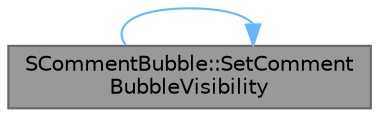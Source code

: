 digraph "SCommentBubble::SetCommentBubbleVisibility"
{
 // INTERACTIVE_SVG=YES
 // LATEX_PDF_SIZE
  bgcolor="transparent";
  edge [fontname=Helvetica,fontsize=10,labelfontname=Helvetica,labelfontsize=10];
  node [fontname=Helvetica,fontsize=10,shape=box,height=0.2,width=0.4];
  rankdir="LR";
  Node1 [id="Node000001",label="SCommentBubble::SetComment\lBubbleVisibility",height=0.2,width=0.4,color="gray40", fillcolor="grey60", style="filled", fontcolor="black",tooltip="Directly sets the bubble's visibility, without assuming it was from a user action (no undo transactio..."];
  Node1 -> Node1 [id="edge1_Node000001_Node000001",color="steelblue1",style="solid",tooltip=" "];
}
